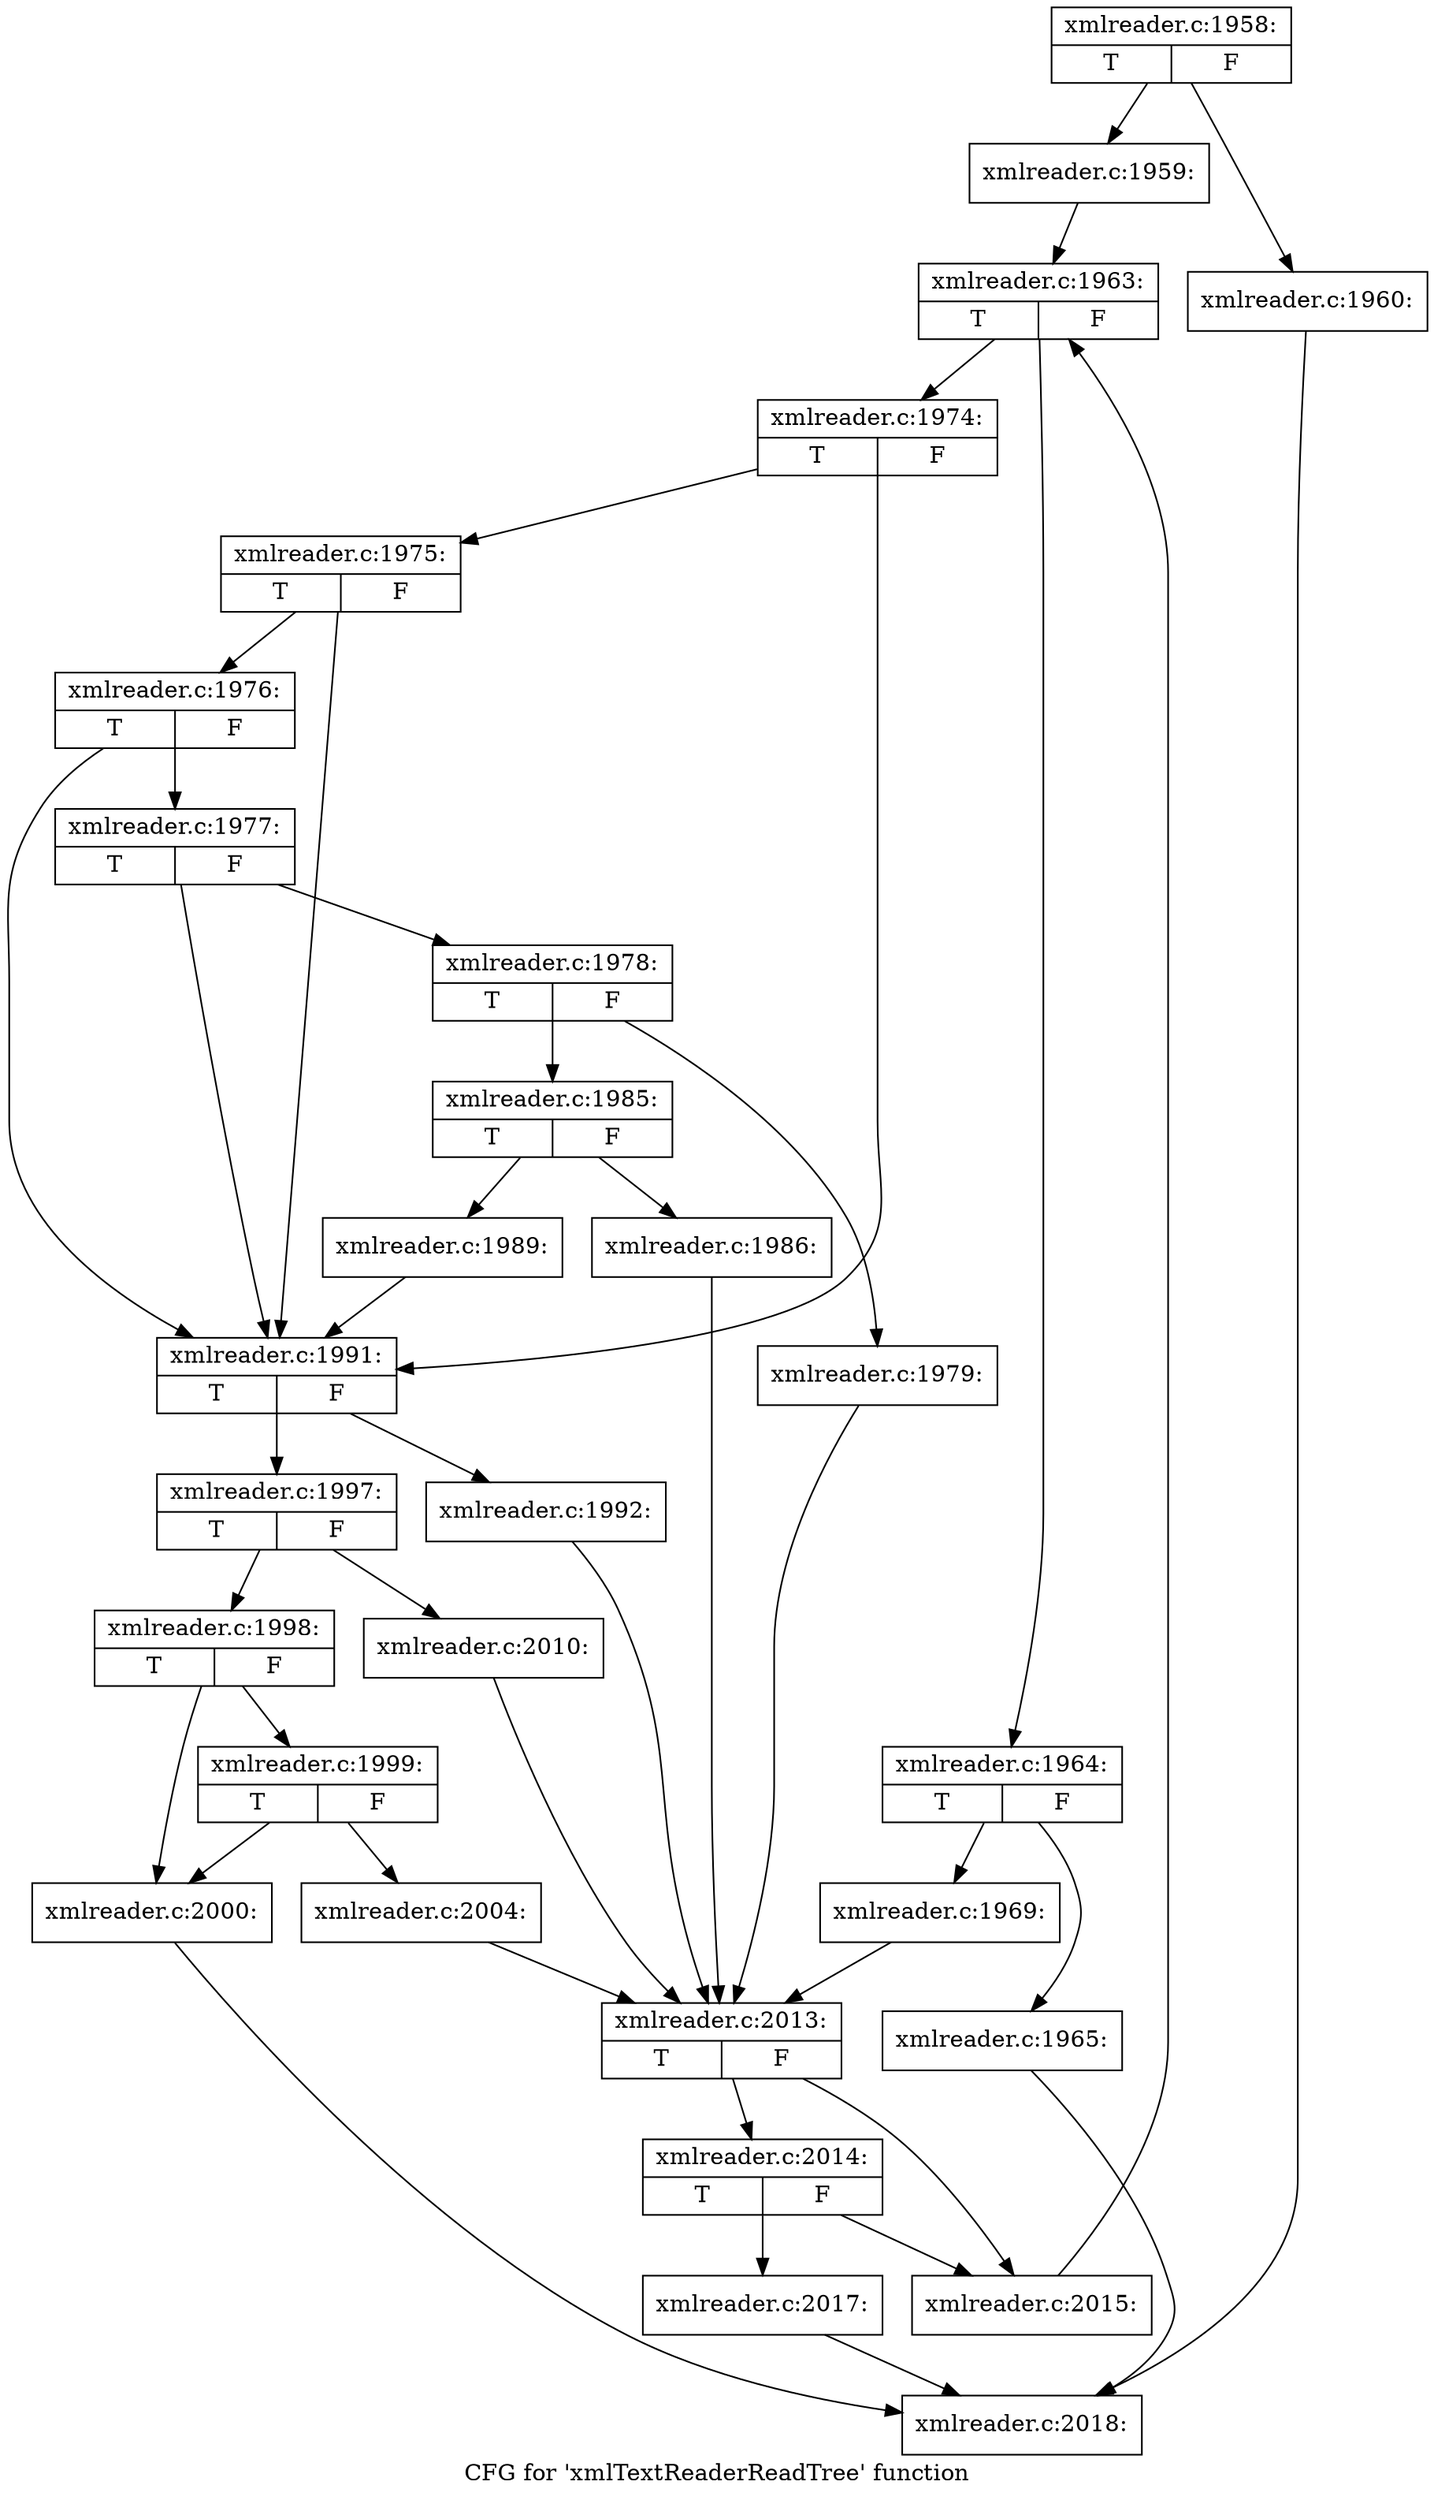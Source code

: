 digraph "CFG for 'xmlTextReaderReadTree' function" {
	label="CFG for 'xmlTextReaderReadTree' function";

	Node0x49bd260 [shape=record,label="{xmlreader.c:1958:|{<s0>T|<s1>F}}"];
	Node0x49bd260 -> Node0x49bd470;
	Node0x49bd260 -> Node0x49bd4c0;
	Node0x49bd470 [shape=record,label="{xmlreader.c:1960:}"];
	Node0x49bd470 -> Node0x49c4f90;
	Node0x49bd4c0 [shape=record,label="{xmlreader.c:1959:}"];
	Node0x49bd4c0 -> Node0x49c6fb0;
	Node0x49c6fb0 [shape=record,label="{xmlreader.c:1963:|{<s0>T|<s1>F}}"];
	Node0x49c6fb0 -> Node0x49c7100;
	Node0x49c6fb0 -> Node0x49c7150;
	Node0x49c7100 [shape=record,label="{xmlreader.c:1964:|{<s0>T|<s1>F}}"];
	Node0x49c7100 -> Node0x49c7640;
	Node0x49c7100 -> Node0x49c7690;
	Node0x49c7640 [shape=record,label="{xmlreader.c:1965:}"];
	Node0x49c7640 -> Node0x49c4f90;
	Node0x49c7690 [shape=record,label="{xmlreader.c:1969:}"];
	Node0x49c7690 -> Node0x49c8700;
	Node0x49c7150 [shape=record,label="{xmlreader.c:1974:|{<s0>T|<s1>F}}"];
	Node0x49c7150 -> Node0x49c8a80;
	Node0x49c7150 -> Node0x49c8930;
	Node0x49c8a80 [shape=record,label="{xmlreader.c:1975:|{<s0>T|<s1>F}}"];
	Node0x49c8a80 -> Node0x49c8a00;
	Node0x49c8a80 -> Node0x49c8930;
	Node0x49c8a00 [shape=record,label="{xmlreader.c:1976:|{<s0>T|<s1>F}}"];
	Node0x49c8a00 -> Node0x49c8980;
	Node0x49c8a00 -> Node0x49c8930;
	Node0x49c8980 [shape=record,label="{xmlreader.c:1977:|{<s0>T|<s1>F}}"];
	Node0x49c8980 -> Node0x49c88e0;
	Node0x49c8980 -> Node0x49c8930;
	Node0x49c88e0 [shape=record,label="{xmlreader.c:1978:|{<s0>T|<s1>F}}"];
	Node0x49c88e0 -> Node0x49c9cc0;
	Node0x49c88e0 -> Node0x49c9d10;
	Node0x49c9cc0 [shape=record,label="{xmlreader.c:1979:}"];
	Node0x49c9cc0 -> Node0x49c8700;
	Node0x49c9d10 [shape=record,label="{xmlreader.c:1985:|{<s0>T|<s1>F}}"];
	Node0x49c9d10 -> Node0x483bab0;
	Node0x49c9d10 -> Node0x483bb00;
	Node0x483bab0 [shape=record,label="{xmlreader.c:1986:}"];
	Node0x483bab0 -> Node0x49c8700;
	Node0x483bb00 [shape=record,label="{xmlreader.c:1989:}"];
	Node0x483bb00 -> Node0x49c8930;
	Node0x49c8930 [shape=record,label="{xmlreader.c:1991:|{<s0>T|<s1>F}}"];
	Node0x49c8930 -> Node0x483c540;
	Node0x49c8930 -> Node0x483c590;
	Node0x483c540 [shape=record,label="{xmlreader.c:1992:}"];
	Node0x483c540 -> Node0x49c8700;
	Node0x483c590 [shape=record,label="{xmlreader.c:1997:|{<s0>T|<s1>F}}"];
	Node0x483c590 -> Node0x483d3b0;
	Node0x483c590 -> Node0x483d400;
	Node0x483d3b0 [shape=record,label="{xmlreader.c:1998:|{<s0>T|<s1>F}}"];
	Node0x483d3b0 -> Node0x483da20;
	Node0x483d3b0 -> Node0x483dac0;
	Node0x483dac0 [shape=record,label="{xmlreader.c:1999:|{<s0>T|<s1>F}}"];
	Node0x483dac0 -> Node0x483da20;
	Node0x483dac0 -> Node0x483da70;
	Node0x483da20 [shape=record,label="{xmlreader.c:2000:}"];
	Node0x483da20 -> Node0x49c4f90;
	Node0x483da70 [shape=record,label="{xmlreader.c:2004:}"];
	Node0x483da70 -> Node0x49c8700;
	Node0x483d400 [shape=record,label="{xmlreader.c:2010:}"];
	Node0x483d400 -> Node0x49c8700;
	Node0x49c8700 [shape=record,label="{xmlreader.c:2013:|{<s0>T|<s1>F}}"];
	Node0x49c8700 -> Node0x483f970;
	Node0x49c8700 -> Node0x483fa10;
	Node0x483fa10 [shape=record,label="{xmlreader.c:2014:|{<s0>T|<s1>F}}"];
	Node0x483fa10 -> Node0x483f970;
	Node0x483fa10 -> Node0x483f9c0;
	Node0x483f970 [shape=record,label="{xmlreader.c:2015:}"];
	Node0x483f970 -> Node0x49c6fb0;
	Node0x483f9c0 [shape=record,label="{xmlreader.c:2017:}"];
	Node0x483f9c0 -> Node0x49c4f90;
	Node0x49c4f90 [shape=record,label="{xmlreader.c:2018:}"];
}
